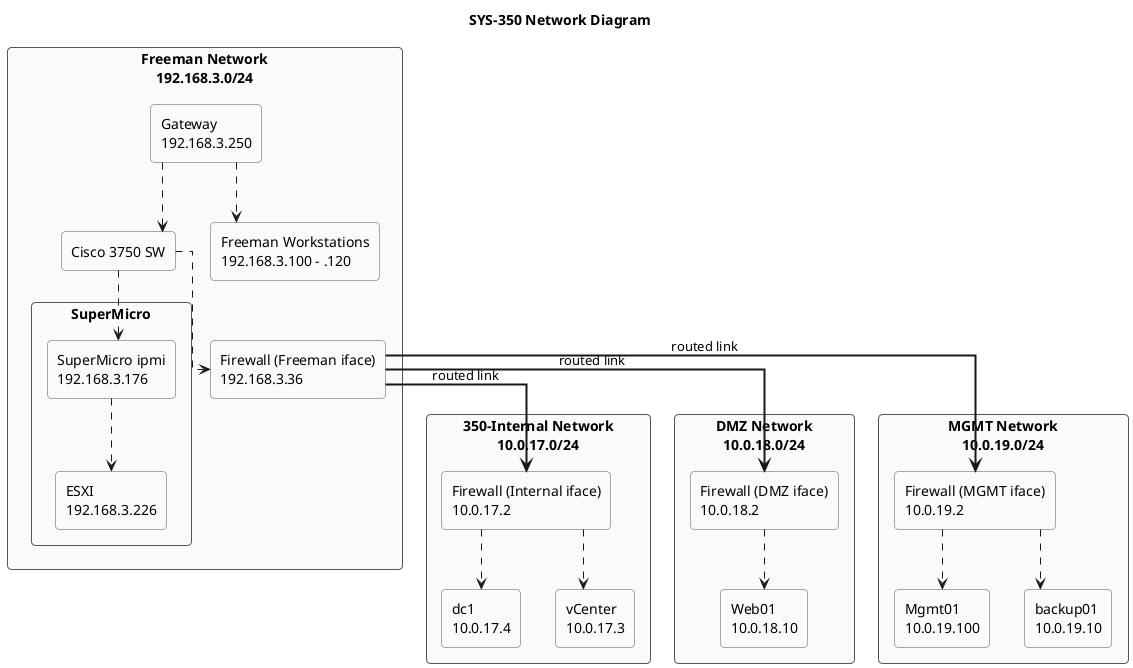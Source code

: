 @startuml FreemanNetwork
skinparam linetype ortho
skinparam rectangle {
  BackgroundColor #f9fafb
  BorderColor #555
  RoundCorner 8
}

title SYS-350 Network Diagram

rectangle "Freeman Network\n192.168.3.0/24" as FREEMAN {
  rectangle "Gateway\n192.168.3.250" as GW
  rectangle "Cisco 3750 SW" as SW
  rectangle "Firewall (Freeman iface)\n192.168.3.36" as LINK_FREEMAN
  rectangle "Freeman Workstations\n192.168.3.100 – .120" as WS
    rectangle "SuperMicro" as SERVER {
        rectangle "SuperMicro ipmi\n192.168.3.176" as IPMI
        rectangle "ESXI\n192.168.3.226" as ESXI
    }
}

rectangle "350-Internal Network\n10.0.17.0/24" as LAN_INTERNAL {
  rectangle "Firewall (Internal iface)\n10.0.17.2" as LINK_INTERNAL
  rectangle "dc1\n10.0.17.4" as DC1
  rectangle "vCenter\n10.0.17.3" as vCenter
}

rectangle "DMZ Network\n10.0.18.0/24" as DMZ_INTERNAL {
  rectangle "Firewall (DMZ iface)\n10.0.18.2" as LINK_DMZ
  rectangle "Web01\n10.0.18.10" as web01
}

rectangle "MGMT Network\n10.0.19.0/24" as MGMT_INTERNAL {
  rectangle "Firewall (MGMT iface)\n10.0.19.2" as LINK_MGMT
  rectangle "Mgmt01\n10.0.19.100" as mgmt
  rectangle "backup01\n10.0.19.10"as backup01
}

  

' --- Connections ---
SW -[dashed]-> LINK_FREEMAN
SW -[dashed]-> IPMI
GW -[dashed]-> SW
GW -[dashed]-> WS
IPMI -[dashed]-> ESXI

LINK_FREEMAN -[bold]-> LINK_INTERNAL : routed link
LINK_FREEMAN -[bold]-> LINK_DMZ : routed link
LINK_FREEMAN -[bold]-> LINK_MGMT : routed link

LINK_INTERNAL -[dashed]-> DC1
LINK_INTERNAL -[dashed]-> vCenter

LINK_DMZ -[dashed]-> web01

LINK_MGMT -[dashed]-> mgmt
LINK_MGMT -[dashed]-> backup01




@enduml
